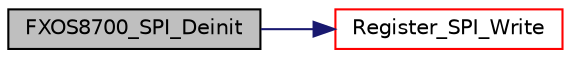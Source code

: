 digraph "FXOS8700_SPI_Deinit"
{
  edge [fontname="Helvetica",fontsize="10",labelfontname="Helvetica",labelfontsize="10"];
  node [fontname="Helvetica",fontsize="10",shape=record];
  rankdir="LR";
  Node31 [label="FXOS8700_SPI_Deinit",height=0.2,width=0.4,color="black", fillcolor="grey75", style="filled", fontcolor="black"];
  Node31 -> Node32 [color="midnightblue",fontsize="10",style="solid",fontname="Helvetica"];
  Node32 [label="Register_SPI_Write",height=0.2,width=0.4,color="red", fillcolor="white", style="filled",URL="$register__io__spi_8c.html#ac4eb16e5a939fce81270bab7f6707754",tooltip="The interface function to write a sensor register. "];
}
